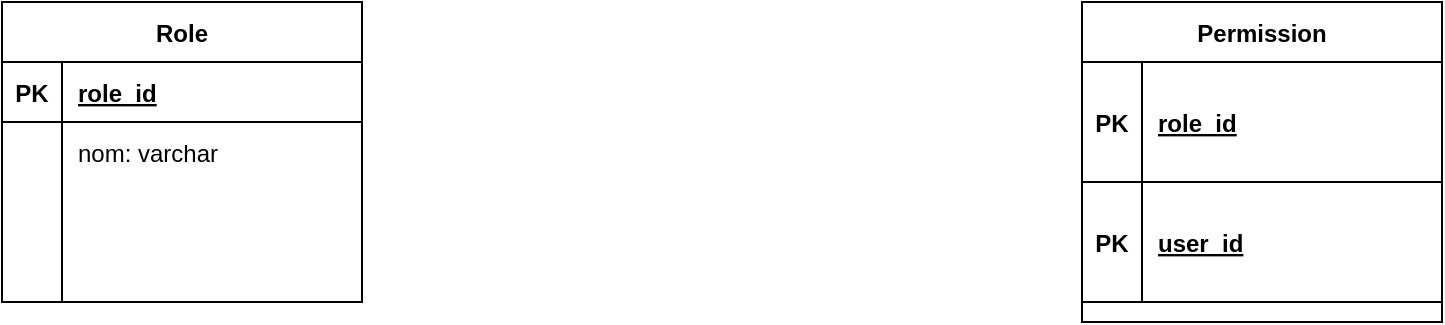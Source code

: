 <mxfile version="14.6.9" type="github">
  <diagram id="PUL-Uu_dEbr_ALFXtkXO" name="Page-1">
    <mxGraphModel dx="1099" dy="883" grid="1" gridSize="10" guides="1" tooltips="1" connect="1" arrows="1" fold="1" page="1" pageScale="1" pageWidth="827" pageHeight="1169" math="0" shadow="0">
      <root>
        <mxCell id="0" />
        <mxCell id="1" parent="0" />
        <mxCell id="fwgDbeY_Tzdx_17qnWYA-14" value="Role" style="shape=table;startSize=30;container=1;collapsible=1;childLayout=tableLayout;fixedRows=1;rowLines=0;fontStyle=1;align=center;resizeLast=1;" vertex="1" parent="1">
          <mxGeometry x="60" y="80" width="180" height="150" as="geometry" />
        </mxCell>
        <mxCell id="fwgDbeY_Tzdx_17qnWYA-15" value="" style="shape=partialRectangle;collapsible=0;dropTarget=0;pointerEvents=0;fillColor=none;top=0;left=0;bottom=1;right=0;points=[[0,0.5],[1,0.5]];portConstraint=eastwest;" vertex="1" parent="fwgDbeY_Tzdx_17qnWYA-14">
          <mxGeometry y="30" width="180" height="30" as="geometry" />
        </mxCell>
        <mxCell id="fwgDbeY_Tzdx_17qnWYA-16" value="PK" style="shape=partialRectangle;connectable=0;fillColor=none;top=0;left=0;bottom=0;right=0;fontStyle=1;overflow=hidden;" vertex="1" parent="fwgDbeY_Tzdx_17qnWYA-15">
          <mxGeometry width="30" height="30" as="geometry" />
        </mxCell>
        <mxCell id="fwgDbeY_Tzdx_17qnWYA-17" value="role_id" style="shape=partialRectangle;connectable=0;fillColor=none;top=0;left=0;bottom=0;right=0;align=left;spacingLeft=6;fontStyle=5;overflow=hidden;" vertex="1" parent="fwgDbeY_Tzdx_17qnWYA-15">
          <mxGeometry x="30" width="150" height="30" as="geometry" />
        </mxCell>
        <mxCell id="fwgDbeY_Tzdx_17qnWYA-18" value="" style="shape=partialRectangle;collapsible=0;dropTarget=0;pointerEvents=0;fillColor=none;top=0;left=0;bottom=0;right=0;points=[[0,0.5],[1,0.5]];portConstraint=eastwest;" vertex="1" parent="fwgDbeY_Tzdx_17qnWYA-14">
          <mxGeometry y="60" width="180" height="30" as="geometry" />
        </mxCell>
        <mxCell id="fwgDbeY_Tzdx_17qnWYA-19" value="" style="shape=partialRectangle;connectable=0;fillColor=none;top=0;left=0;bottom=0;right=0;editable=1;overflow=hidden;" vertex="1" parent="fwgDbeY_Tzdx_17qnWYA-18">
          <mxGeometry width="30" height="30" as="geometry" />
        </mxCell>
        <mxCell id="fwgDbeY_Tzdx_17qnWYA-20" value="nom: varchar" style="shape=partialRectangle;connectable=0;fillColor=none;top=0;left=0;bottom=0;right=0;align=left;spacingLeft=6;overflow=hidden;" vertex="1" parent="fwgDbeY_Tzdx_17qnWYA-18">
          <mxGeometry x="30" width="150" height="30" as="geometry" />
        </mxCell>
        <mxCell id="fwgDbeY_Tzdx_17qnWYA-21" value="" style="shape=partialRectangle;collapsible=0;dropTarget=0;pointerEvents=0;fillColor=none;top=0;left=0;bottom=0;right=0;points=[[0,0.5],[1,0.5]];portConstraint=eastwest;" vertex="1" parent="fwgDbeY_Tzdx_17qnWYA-14">
          <mxGeometry y="90" width="180" height="30" as="geometry" />
        </mxCell>
        <mxCell id="fwgDbeY_Tzdx_17qnWYA-22" value="" style="shape=partialRectangle;connectable=0;fillColor=none;top=0;left=0;bottom=0;right=0;editable=1;overflow=hidden;" vertex="1" parent="fwgDbeY_Tzdx_17qnWYA-21">
          <mxGeometry width="30" height="30" as="geometry" />
        </mxCell>
        <mxCell id="fwgDbeY_Tzdx_17qnWYA-23" value="" style="shape=partialRectangle;connectable=0;fillColor=none;top=0;left=0;bottom=0;right=0;align=left;spacingLeft=6;overflow=hidden;" vertex="1" parent="fwgDbeY_Tzdx_17qnWYA-21">
          <mxGeometry x="30" width="150" height="30" as="geometry" />
        </mxCell>
        <mxCell id="fwgDbeY_Tzdx_17qnWYA-24" value="" style="shape=partialRectangle;collapsible=0;dropTarget=0;pointerEvents=0;fillColor=none;top=0;left=0;bottom=0;right=0;points=[[0,0.5],[1,0.5]];portConstraint=eastwest;" vertex="1" parent="fwgDbeY_Tzdx_17qnWYA-14">
          <mxGeometry y="120" width="180" height="30" as="geometry" />
        </mxCell>
        <mxCell id="fwgDbeY_Tzdx_17qnWYA-25" value="" style="shape=partialRectangle;connectable=0;fillColor=none;top=0;left=0;bottom=0;right=0;editable=1;overflow=hidden;" vertex="1" parent="fwgDbeY_Tzdx_17qnWYA-24">
          <mxGeometry width="30" height="30" as="geometry" />
        </mxCell>
        <mxCell id="fwgDbeY_Tzdx_17qnWYA-26" value="" style="shape=partialRectangle;connectable=0;fillColor=none;top=0;left=0;bottom=0;right=0;align=left;spacingLeft=6;overflow=hidden;" vertex="1" parent="fwgDbeY_Tzdx_17qnWYA-24">
          <mxGeometry x="30" width="150" height="30" as="geometry" />
        </mxCell>
        <mxCell id="fwgDbeY_Tzdx_17qnWYA-32" value="Permission" style="shape=table;startSize=30;container=1;collapsible=1;childLayout=tableLayout;fixedRows=1;rowLines=0;fontStyle=1;align=center;resizeLast=1;" vertex="1" parent="1">
          <mxGeometry x="600" y="80" width="180" height="160" as="geometry" />
        </mxCell>
        <mxCell id="fwgDbeY_Tzdx_17qnWYA-33" value="" style="shape=partialRectangle;collapsible=0;dropTarget=0;pointerEvents=0;fillColor=none;top=0;left=0;bottom=1;right=0;points=[[0,0.5],[1,0.5]];portConstraint=eastwest;" vertex="1" parent="fwgDbeY_Tzdx_17qnWYA-32">
          <mxGeometry y="30" width="180" height="60" as="geometry" />
        </mxCell>
        <mxCell id="fwgDbeY_Tzdx_17qnWYA-34" value="PK" style="shape=partialRectangle;connectable=0;fillColor=none;top=0;left=0;bottom=0;right=0;fontStyle=1;overflow=hidden;" vertex="1" parent="fwgDbeY_Tzdx_17qnWYA-33">
          <mxGeometry width="30" height="60" as="geometry" />
        </mxCell>
        <mxCell id="fwgDbeY_Tzdx_17qnWYA-35" value="role_id" style="shape=partialRectangle;connectable=0;fillColor=none;top=0;left=0;bottom=0;right=0;align=left;spacingLeft=6;fontStyle=5;overflow=hidden;" vertex="1" parent="fwgDbeY_Tzdx_17qnWYA-33">
          <mxGeometry x="30" width="150" height="60" as="geometry" />
        </mxCell>
        <mxCell id="fwgDbeY_Tzdx_17qnWYA-48" value="" style="shape=partialRectangle;collapsible=0;dropTarget=0;pointerEvents=0;fillColor=none;top=0;left=0;bottom=1;right=0;points=[[0,0.5],[1,0.5]];portConstraint=eastwest;" vertex="1" parent="fwgDbeY_Tzdx_17qnWYA-32">
          <mxGeometry y="90" width="180" height="60" as="geometry" />
        </mxCell>
        <mxCell id="fwgDbeY_Tzdx_17qnWYA-49" value="PK" style="shape=partialRectangle;connectable=0;fillColor=none;top=0;left=0;bottom=0;right=0;fontStyle=1;overflow=hidden;" vertex="1" parent="fwgDbeY_Tzdx_17qnWYA-48">
          <mxGeometry width="30" height="60" as="geometry" />
        </mxCell>
        <mxCell id="fwgDbeY_Tzdx_17qnWYA-50" value="user_id" style="shape=partialRectangle;connectable=0;fillColor=none;top=0;left=0;bottom=0;right=0;align=left;spacingLeft=6;fontStyle=5;overflow=hidden;" vertex="1" parent="fwgDbeY_Tzdx_17qnWYA-48">
          <mxGeometry x="30" width="150" height="60" as="geometry" />
        </mxCell>
      </root>
    </mxGraphModel>
  </diagram>
</mxfile>
